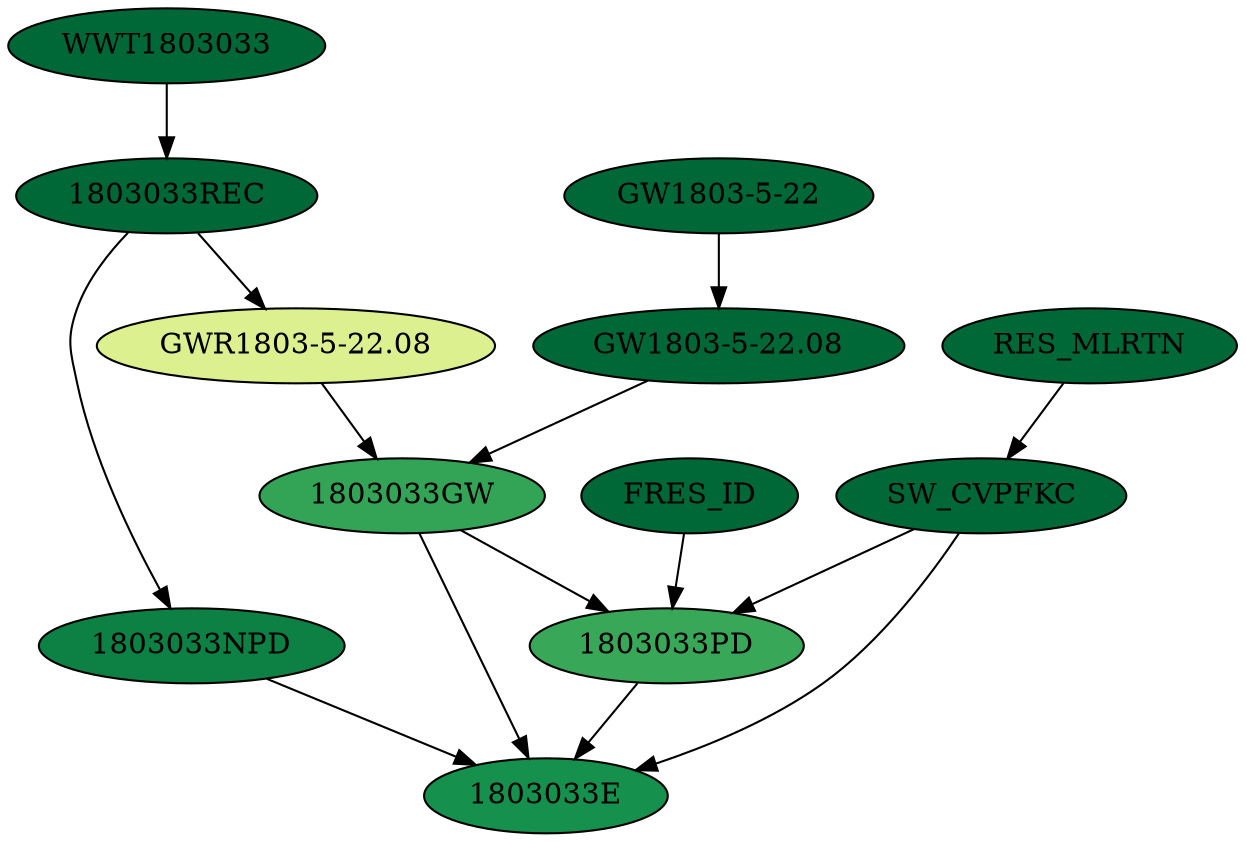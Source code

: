 digraph  {
"GWR1803-5-22.08" [fillcolor="#dcf08f", style=filled];
WWT1803033 [fillcolor="#006837", style=filled];
"1803033NPD" [fillcolor="#0d8044", style=filled];
"GW1803-5-22.08" [fillcolor="#006837", style=filled];
"1803033E" [fillcolor="#16914d", style=filled];
"1803033GW" [fillcolor="#33a456", style=filled];
"1803033REC" [fillcolor="#006837", style=filled];
"1803033PD" [fillcolor="#39a758", style=filled];
SW_CVPFKC [fillcolor="#006837", style=filled];
"GW1803-5-22" [fillcolor="#006837", style=filled];
FRES_ID [fillcolor="#006837", style=filled];
RES_MLRTN [fillcolor="#006837", style=filled];
"GWR1803-5-22.08" -> "1803033GW"  [key=0];
WWT1803033 -> "1803033REC"  [key=0];
"1803033NPD" -> "1803033E"  [key=0];
"GW1803-5-22.08" -> "1803033GW"  [key=0];
"1803033GW" -> "1803033E"  [key=0];
"1803033GW" -> "1803033PD"  [key=0];
"1803033REC" -> "1803033NPD"  [key=0];
"1803033REC" -> "GWR1803-5-22.08"  [key=0];
"1803033PD" -> "1803033E"  [key=0];
SW_CVPFKC -> "1803033PD"  [key=0];
SW_CVPFKC -> "1803033E"  [key=0];
"GW1803-5-22" -> "GW1803-5-22.08"  [key=0];
FRES_ID -> "1803033PD"  [key=0];
RES_MLRTN -> SW_CVPFKC  [key=0];
}
